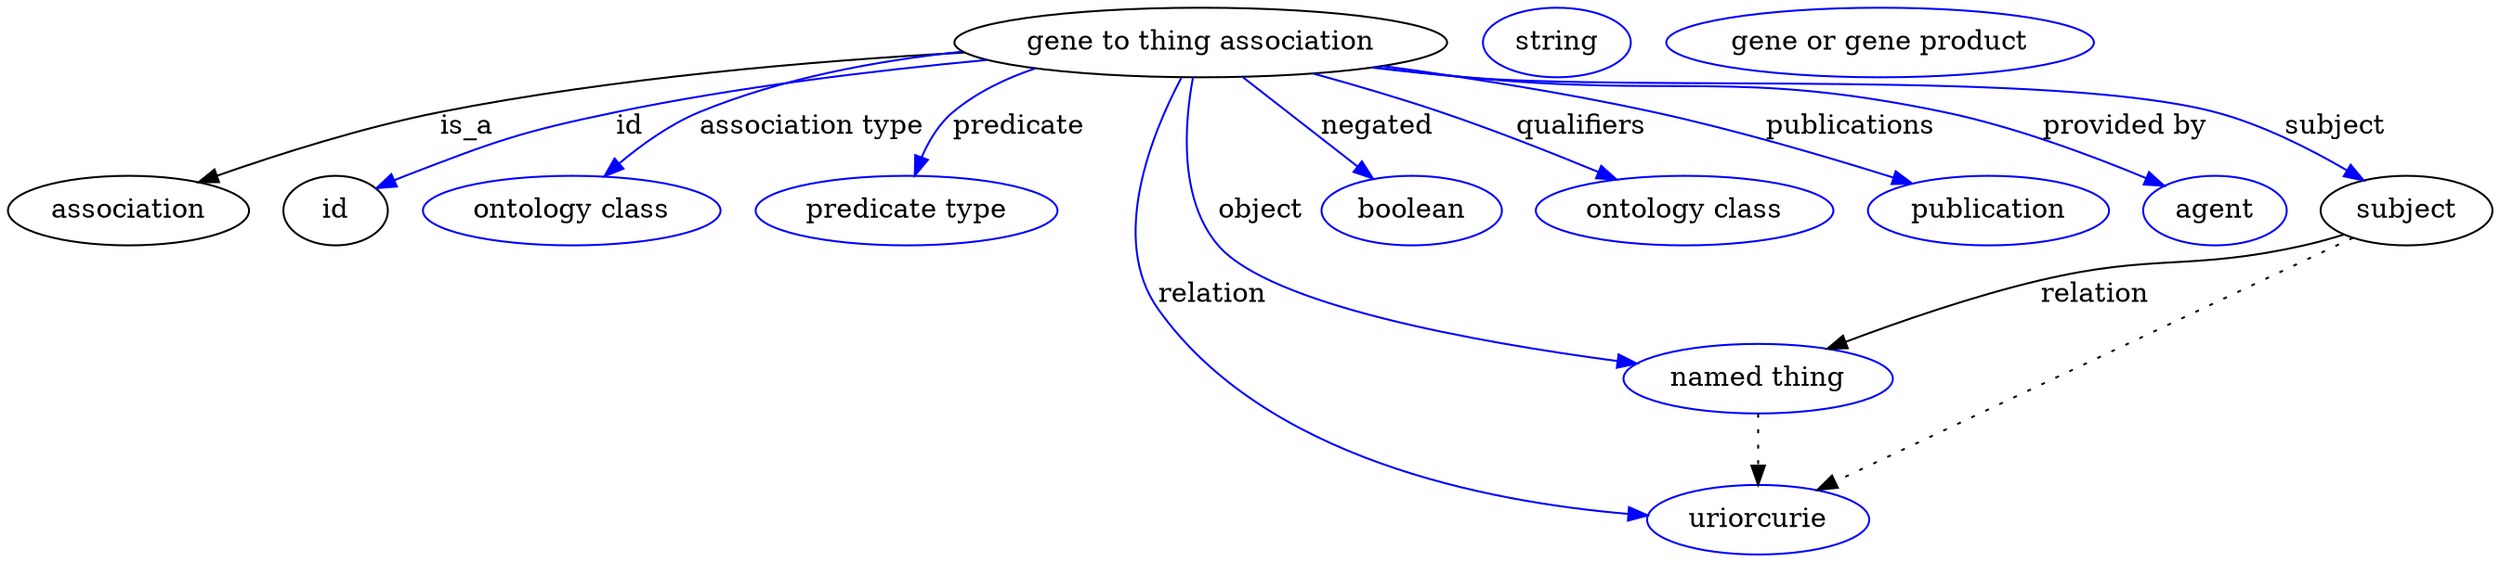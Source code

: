 digraph {
	graph [bb="0,0,1081.8,283"];
	node [label="\N"];
	"gene to thing association"	 [height=0.5,
		label="gene to thing association",
		pos="526.05,265",
		width=2.7442];
	association	 [height=0.5,
		pos="50.046,178",
		width=1.3902];
	"gene to thing association" -> association	 [label=is_a,
		lp="211.05,221.5",
		pos="e,83.109,191.57 431,259.98 365.49,255.19 276.75,246.06 200.05,229 163.02,220.76 122.35,206.6 92.715,195.29"];
	id	 [height=0.5,
		pos="145.05,178",
		width=0.75];
	"gene to thing association" -> id	 [color=blue,
		label=id,
		lp="280.55,221.5",
		pos="e,166.54,189.3 438.41,256.68 389.84,251.01 328.6,242.11 275.05,229 232.04,218.47 221.82,213.27 181.05,196 179.26,195.24 177.44,194.44 \
175.61,193.61",
		style=solid];
	"association type"	 [color=blue,
		height=0.5,
		label="ontology class",
		pos="252.05,178",
		width=1.7151];
	"gene to thing association" -> "association type"	 [color=blue,
		label="association type",
		lp="357.05,221.5",
		pos="e,267.95,195.44 442.3,255.39 392.94,248.85 335.82,239.5 313.05,229 299.12,222.58 285.8,212.14 275.18,202.36",
		style=solid];
	predicate	 [color=blue,
		height=0.5,
		label="predicate type",
		pos="392.05,178",
		width=1.679];
	"gene to thing association" -> predicate	 [color=blue,
		label=predicate,
		lp="441.05,221.5",
		pos="e,396.67,196.29 457.21,251.94 442.4,246.68 427.72,239.31 416.05,229 409.09,222.85 403.99,214.26 400.33,205.87",
		style=solid];
	object	 [color=blue,
		height=0.5,
		label="named thing",
		pos="763.05,91",
		width=1.5346];
	"gene to thing association" -> object	 [color=blue,
		label=object,
		lp="552.05,178",
		pos="e,713.79,99.293 521.98,246.8 518.01,223.89 515.11,184.59 535.05,160 556.34,133.73 643.47,112.87 703.64,101.22",
		style=solid];
	relation	 [color=blue,
		height=0.5,
		label=uriorcurie,
		pos="763.05,18",
		width=1.2638];
	"gene to thing association" -> relation	 [color=blue,
		label=relation,
		lp="536.05,134.5",
		pos="e,718.78,22.974 518.01,246.72 506.95,218.52 491,163.83 515.05,127 557.82,61.478 649.74,35.083 708.87,24.633",
		style=solid];
	negated	 [color=blue,
		height=0.5,
		label=boolean,
		pos="616.05,178",
		width=1.0652];
	"gene to thing association" -> negated	 [color=blue,
		label=negated,
		lp="598.55,221.5",
		pos="e,599.24,194.24 544.69,246.97 558.37,233.75 577.07,215.68 591.89,201.35",
		style=solid];
	qualifiers	 [color=blue,
		height=0.5,
		label="ontology class",
		pos="734.05,178",
		width=1.7151];
	"gene to thing association" -> qualifiers	 [color=blue,
		label=qualifiers,
		lp="684.05,221.5",
		pos="e,702.11,193.65 572.22,248.92 588.69,242.95 607.3,235.94 624.05,229 647.15,219.42 672.5,207.75 693.03,197.99",
		style=solid];
	publications	 [color=blue,
		height=0.5,
		label=publication,
		pos="864.05,178",
		width=1.3902];
	"gene to thing association" -> publications	 [color=blue,
		label=publications,
		lp="798.55,221.5",
		pos="e,829.61,191.23 597.33,252.41 640.89,244.5 692.28,234.75 714.05,229 750.24,219.43 790.35,205.62 819.98,194.78",
		style=solid];
	"provided by"	 [color=blue,
		height=0.5,
		label=agent,
		pos="962.05,178",
		width=0.83048];
	"gene to thing association" -> "provided by"	 [color=blue,
		label="provided by",
		lp="915.05,221.5",
		pos="e,939.09,189.9 596.44,252.35 608.62,250.4 621.18,248.52 633.05,247 722.89,235.48 747.76,249.25 836.05,229 869.14,221.41 904.84,206.24 \
929.76,194.41",
		style=solid];
	subject	 [height=0.5,
		pos="1046,178",
		width=0.99297];
	"gene to thing association" -> subject	 [color=blue,
		label=subject,
		lp="1006.5,221.5",
		pos="e,1025.2,192.84 595.53,252.17 607.99,250.19 620.88,248.36 633.05,247 703.61,239.1 883.75,248.4 952.05,229 975.01,222.48 998.62,209.64 \
1016.4,198.48",
		style=solid];
	association_id	 [color=blue,
		height=0.5,
		label=string,
		pos="673.05,265",
		width=0.84854];
	object -> relation	 [pos="e,763.05,36.09 763.05,72.955 763.05,64.883 763.05,55.176 763.05,46.182",
		style=dotted];
	subject -> object	 [label=relation,
		lp="911.05,134.5",
		pos="e,794.47,105.89 1018.8,165.98 1013,163.75 1006.9,161.62 1001,160 952.89,146.64 938.2,155.39 890.05,142 860.44,133.76 828.33,120.83 \
803.81,110.05"];
	subject -> relation	 [pos="e,789.15,32.759 1021.9,164.36 971.8,136.02 856.26,70.7 797.99,37.757",
		style=dotted];
	"gene to thing association_subject"	 [color=blue,
		height=0.5,
		label="gene or gene product",
		pos="807.05,265",
		width=2.3651];
}
